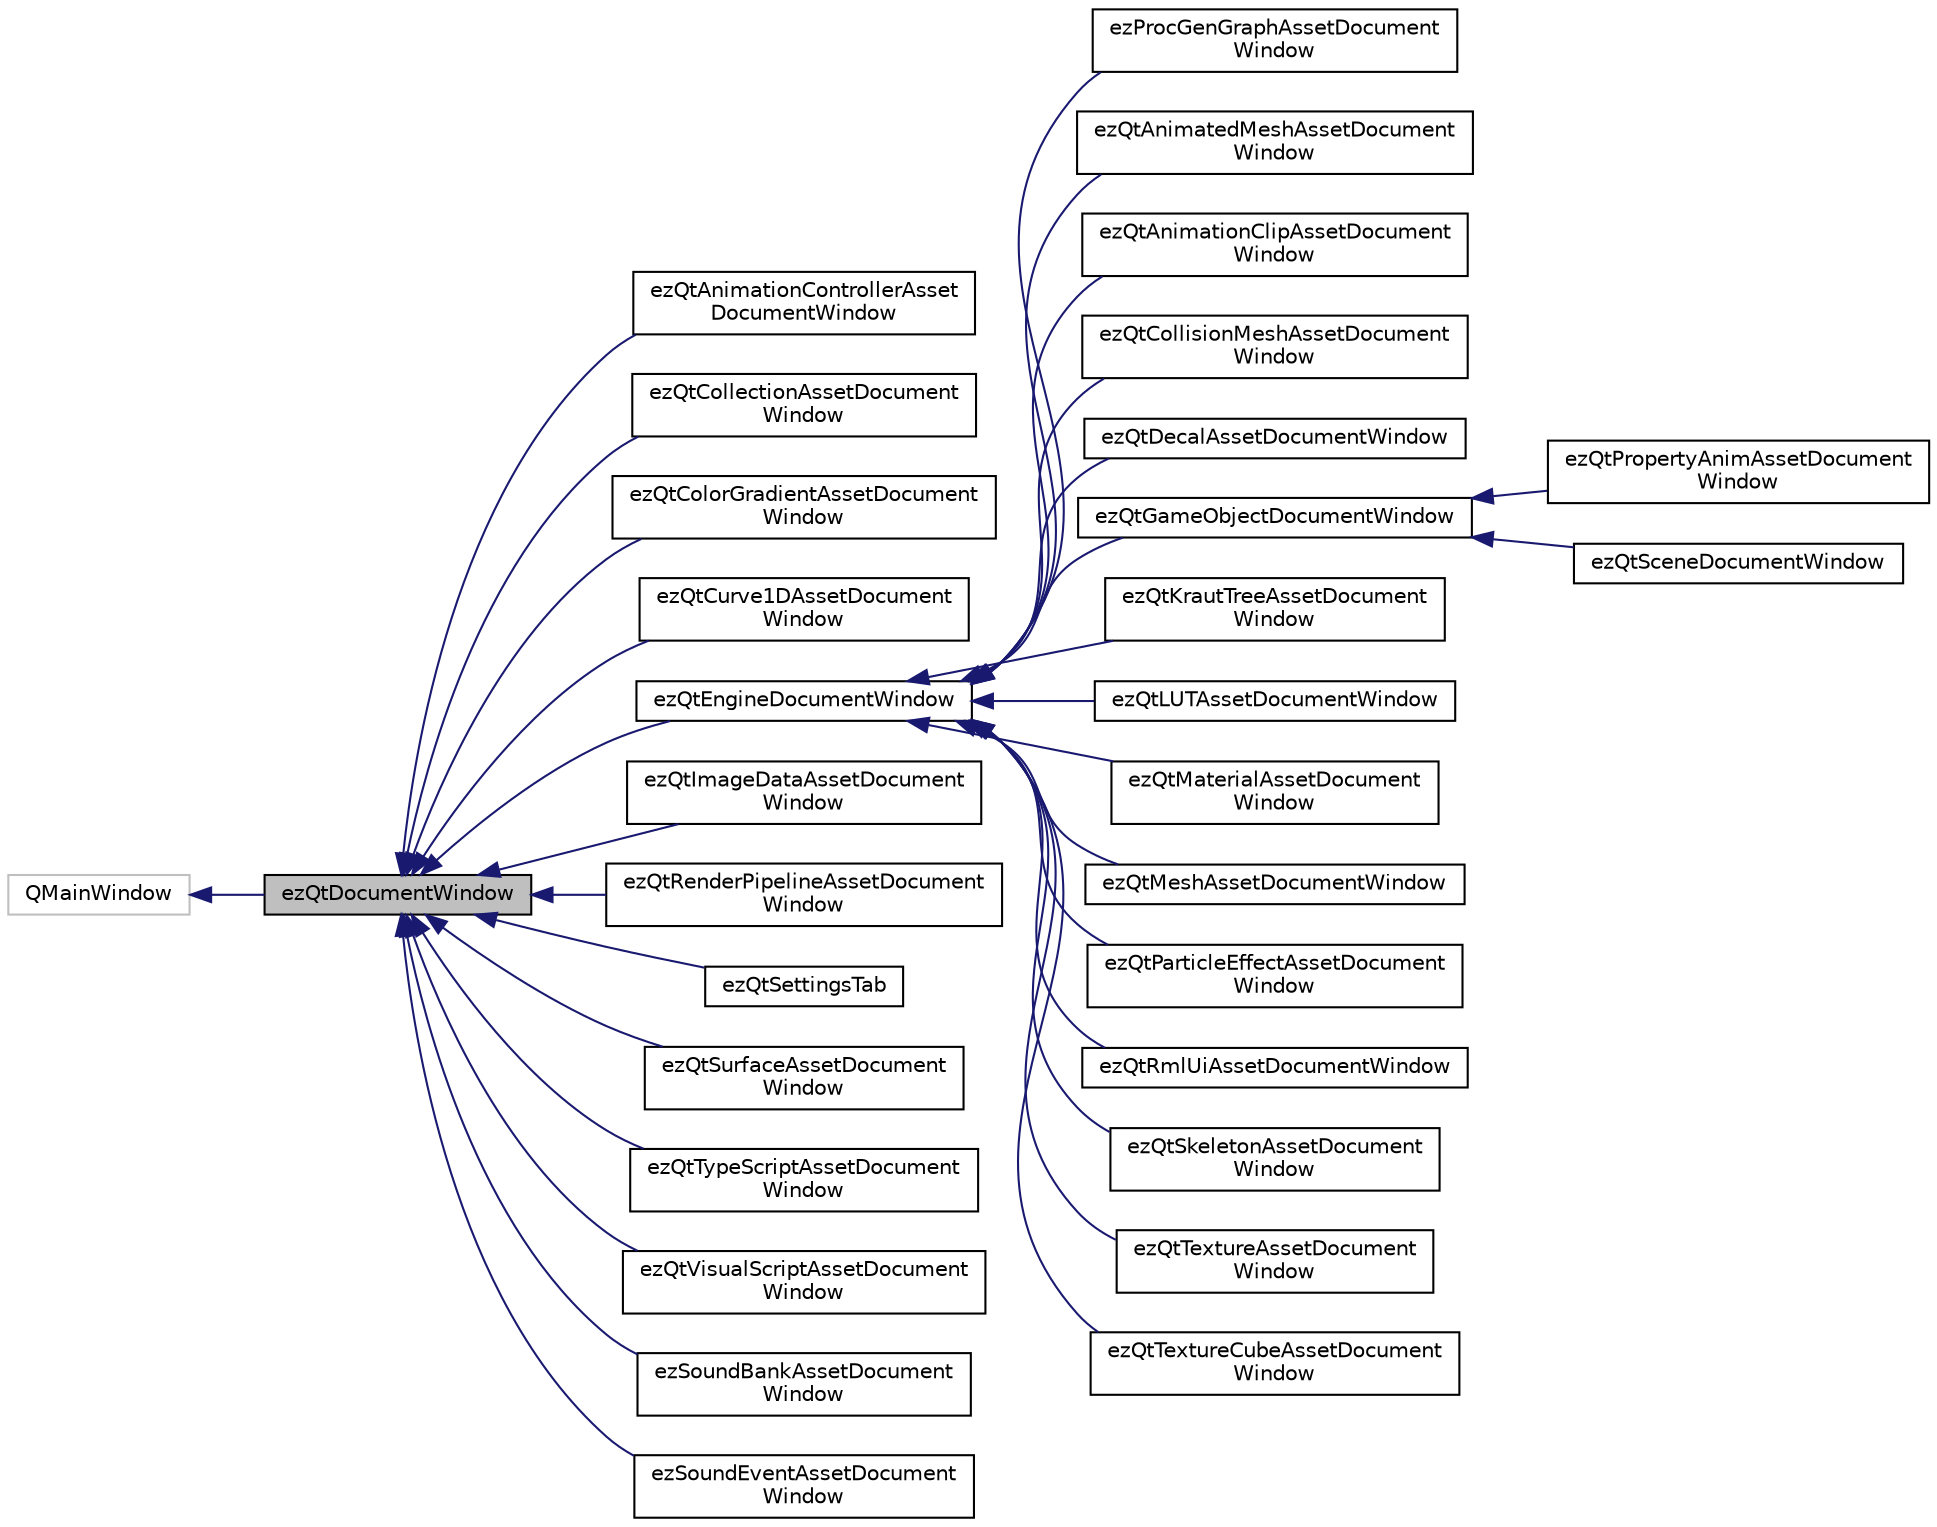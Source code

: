 digraph "ezQtDocumentWindow"
{
 // LATEX_PDF_SIZE
  edge [fontname="Helvetica",fontsize="10",labelfontname="Helvetica",labelfontsize="10"];
  node [fontname="Helvetica",fontsize="10",shape=record];
  rankdir="LR";
  Node1 [label="ezQtDocumentWindow",height=0.2,width=0.4,color="black", fillcolor="grey75", style="filled", fontcolor="black",tooltip="Base class for all document windows. Handles the most basic document window management."];
  Node2 -> Node1 [dir="back",color="midnightblue",fontsize="10",style="solid",fontname="Helvetica"];
  Node2 [label="QMainWindow",height=0.2,width=0.4,color="grey75", fillcolor="white", style="filled",tooltip=" "];
  Node1 -> Node3 [dir="back",color="midnightblue",fontsize="10",style="solid",fontname="Helvetica"];
  Node3 [label="ezQtAnimationControllerAsset\lDocumentWindow",height=0.2,width=0.4,color="black", fillcolor="white", style="filled",URL="$d3/d2e/classez_qt_animation_controller_asset_document_window.htm",tooltip=" "];
  Node1 -> Node4 [dir="back",color="midnightblue",fontsize="10",style="solid",fontname="Helvetica"];
  Node4 [label="ezQtCollectionAssetDocument\lWindow",height=0.2,width=0.4,color="black", fillcolor="white", style="filled",URL="$d3/dc0/classez_qt_collection_asset_document_window.htm",tooltip=" "];
  Node1 -> Node5 [dir="back",color="midnightblue",fontsize="10",style="solid",fontname="Helvetica"];
  Node5 [label="ezQtColorGradientAssetDocument\lWindow",height=0.2,width=0.4,color="black", fillcolor="white", style="filled",URL="$d8/dfe/classez_qt_color_gradient_asset_document_window.htm",tooltip=" "];
  Node1 -> Node6 [dir="back",color="midnightblue",fontsize="10",style="solid",fontname="Helvetica"];
  Node6 [label="ezQtCurve1DAssetDocument\lWindow",height=0.2,width=0.4,color="black", fillcolor="white", style="filled",URL="$d4/daa/classez_qt_curve1_d_asset_document_window.htm",tooltip=" "];
  Node1 -> Node7 [dir="back",color="midnightblue",fontsize="10",style="solid",fontname="Helvetica"];
  Node7 [label="ezQtEngineDocumentWindow",height=0.2,width=0.4,color="black", fillcolor="white", style="filled",URL="$db/df1/classez_qt_engine_document_window.htm",tooltip="Base class for all document windows that need a connection to the engine process, and might want to r..."];
  Node7 -> Node8 [dir="back",color="midnightblue",fontsize="10",style="solid",fontname="Helvetica"];
  Node8 [label="ezProcGenGraphAssetDocument\lWindow",height=0.2,width=0.4,color="black", fillcolor="white", style="filled",URL="$d7/d29/classez_proc_gen_graph_asset_document_window.htm",tooltip=" "];
  Node7 -> Node9 [dir="back",color="midnightblue",fontsize="10",style="solid",fontname="Helvetica"];
  Node9 [label="ezQtAnimatedMeshAssetDocument\lWindow",height=0.2,width=0.4,color="black", fillcolor="white", style="filled",URL="$d6/da3/classez_qt_animated_mesh_asset_document_window.htm",tooltip=" "];
  Node7 -> Node10 [dir="back",color="midnightblue",fontsize="10",style="solid",fontname="Helvetica"];
  Node10 [label="ezQtAnimationClipAssetDocument\lWindow",height=0.2,width=0.4,color="black", fillcolor="white", style="filled",URL="$d0/d69/classez_qt_animation_clip_asset_document_window.htm",tooltip=" "];
  Node7 -> Node11 [dir="back",color="midnightblue",fontsize="10",style="solid",fontname="Helvetica"];
  Node11 [label="ezQtCollisionMeshAssetDocument\lWindow",height=0.2,width=0.4,color="black", fillcolor="white", style="filled",URL="$d8/d36/classez_qt_collision_mesh_asset_document_window.htm",tooltip=" "];
  Node7 -> Node12 [dir="back",color="midnightblue",fontsize="10",style="solid",fontname="Helvetica"];
  Node12 [label="ezQtDecalAssetDocumentWindow",height=0.2,width=0.4,color="black", fillcolor="white", style="filled",URL="$d2/d72/classez_qt_decal_asset_document_window.htm",tooltip=" "];
  Node7 -> Node13 [dir="back",color="midnightblue",fontsize="10",style="solid",fontname="Helvetica"];
  Node13 [label="ezQtGameObjectDocumentWindow",height=0.2,width=0.4,color="black", fillcolor="white", style="filled",URL="$d3/dd9/classez_qt_game_object_document_window.htm",tooltip=" "];
  Node13 -> Node14 [dir="back",color="midnightblue",fontsize="10",style="solid",fontname="Helvetica"];
  Node14 [label="ezQtPropertyAnimAssetDocument\lWindow",height=0.2,width=0.4,color="black", fillcolor="white", style="filled",URL="$de/d5d/classez_qt_property_anim_asset_document_window.htm",tooltip=" "];
  Node13 -> Node15 [dir="back",color="midnightblue",fontsize="10",style="solid",fontname="Helvetica"];
  Node15 [label="ezQtSceneDocumentWindow",height=0.2,width=0.4,color="black", fillcolor="white", style="filled",URL="$de/d49/classez_qt_scene_document_window.htm",tooltip=" "];
  Node7 -> Node16 [dir="back",color="midnightblue",fontsize="10",style="solid",fontname="Helvetica"];
  Node16 [label="ezQtKrautTreeAssetDocument\lWindow",height=0.2,width=0.4,color="black", fillcolor="white", style="filled",URL="$d8/db9/classez_qt_kraut_tree_asset_document_window.htm",tooltip=" "];
  Node7 -> Node17 [dir="back",color="midnightblue",fontsize="10",style="solid",fontname="Helvetica"];
  Node17 [label="ezQtLUTAssetDocumentWindow",height=0.2,width=0.4,color="black", fillcolor="white", style="filled",URL="$df/d18/classez_qt_l_u_t_asset_document_window.htm",tooltip=" "];
  Node7 -> Node18 [dir="back",color="midnightblue",fontsize="10",style="solid",fontname="Helvetica"];
  Node18 [label="ezQtMaterialAssetDocument\lWindow",height=0.2,width=0.4,color="black", fillcolor="white", style="filled",URL="$dd/d90/classez_qt_material_asset_document_window.htm",tooltip=" "];
  Node7 -> Node19 [dir="back",color="midnightblue",fontsize="10",style="solid",fontname="Helvetica"];
  Node19 [label="ezQtMeshAssetDocumentWindow",height=0.2,width=0.4,color="black", fillcolor="white", style="filled",URL="$d6/d6a/classez_qt_mesh_asset_document_window.htm",tooltip=" "];
  Node7 -> Node20 [dir="back",color="midnightblue",fontsize="10",style="solid",fontname="Helvetica"];
  Node20 [label="ezQtParticleEffectAssetDocument\lWindow",height=0.2,width=0.4,color="black", fillcolor="white", style="filled",URL="$d2/d21/classez_qt_particle_effect_asset_document_window.htm",tooltip=" "];
  Node7 -> Node21 [dir="back",color="midnightblue",fontsize="10",style="solid",fontname="Helvetica"];
  Node21 [label="ezQtRmlUiAssetDocumentWindow",height=0.2,width=0.4,color="black", fillcolor="white", style="filled",URL="$d8/da7/classez_qt_rml_ui_asset_document_window.htm",tooltip=" "];
  Node7 -> Node22 [dir="back",color="midnightblue",fontsize="10",style="solid",fontname="Helvetica"];
  Node22 [label="ezQtSkeletonAssetDocument\lWindow",height=0.2,width=0.4,color="black", fillcolor="white", style="filled",URL="$d1/df7/classez_qt_skeleton_asset_document_window.htm",tooltip=" "];
  Node7 -> Node23 [dir="back",color="midnightblue",fontsize="10",style="solid",fontname="Helvetica"];
  Node23 [label="ezQtTextureAssetDocument\lWindow",height=0.2,width=0.4,color="black", fillcolor="white", style="filled",URL="$d4/d74/classez_qt_texture_asset_document_window.htm",tooltip=" "];
  Node7 -> Node24 [dir="back",color="midnightblue",fontsize="10",style="solid",fontname="Helvetica"];
  Node24 [label="ezQtTextureCubeAssetDocument\lWindow",height=0.2,width=0.4,color="black", fillcolor="white", style="filled",URL="$dc/d64/classez_qt_texture_cube_asset_document_window.htm",tooltip=" "];
  Node1 -> Node25 [dir="back",color="midnightblue",fontsize="10",style="solid",fontname="Helvetica"];
  Node25 [label="ezQtImageDataAssetDocument\lWindow",height=0.2,width=0.4,color="black", fillcolor="white", style="filled",URL="$dc/d22/classez_qt_image_data_asset_document_window.htm",tooltip=" "];
  Node1 -> Node26 [dir="back",color="midnightblue",fontsize="10",style="solid",fontname="Helvetica"];
  Node26 [label="ezQtRenderPipelineAssetDocument\lWindow",height=0.2,width=0.4,color="black", fillcolor="white", style="filled",URL="$d3/d79/classez_qt_render_pipeline_asset_document_window.htm",tooltip=" "];
  Node1 -> Node27 [dir="back",color="midnightblue",fontsize="10",style="solid",fontname="Helvetica"];
  Node27 [label="ezQtSettingsTab",height=0.2,width=0.4,color="black", fillcolor="white", style="filled",URL="$da/d6b/classez_qt_settings_tab.htm",tooltip=" "];
  Node1 -> Node28 [dir="back",color="midnightblue",fontsize="10",style="solid",fontname="Helvetica"];
  Node28 [label="ezQtSurfaceAssetDocument\lWindow",height=0.2,width=0.4,color="black", fillcolor="white", style="filled",URL="$d5/deb/classez_qt_surface_asset_document_window.htm",tooltip=" "];
  Node1 -> Node29 [dir="back",color="midnightblue",fontsize="10",style="solid",fontname="Helvetica"];
  Node29 [label="ezQtTypeScriptAssetDocument\lWindow",height=0.2,width=0.4,color="black", fillcolor="white", style="filled",URL="$d4/da9/classez_qt_type_script_asset_document_window.htm",tooltip=" "];
  Node1 -> Node30 [dir="back",color="midnightblue",fontsize="10",style="solid",fontname="Helvetica"];
  Node30 [label="ezQtVisualScriptAssetDocument\lWindow",height=0.2,width=0.4,color="black", fillcolor="white", style="filled",URL="$dc/dc9/classez_qt_visual_script_asset_document_window.htm",tooltip=" "];
  Node1 -> Node31 [dir="back",color="midnightblue",fontsize="10",style="solid",fontname="Helvetica"];
  Node31 [label="ezSoundBankAssetDocument\lWindow",height=0.2,width=0.4,color="black", fillcolor="white", style="filled",URL="$da/d96/classez_sound_bank_asset_document_window.htm",tooltip=" "];
  Node1 -> Node32 [dir="back",color="midnightblue",fontsize="10",style="solid",fontname="Helvetica"];
  Node32 [label="ezSoundEventAssetDocument\lWindow",height=0.2,width=0.4,color="black", fillcolor="white", style="filled",URL="$d2/ded/classez_sound_event_asset_document_window.htm",tooltip=" "];
}
